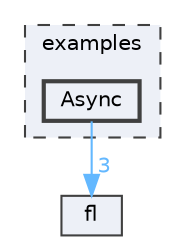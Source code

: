 digraph "/home/runner/work/FastLED/FastLED/examples/Async"
{
 // INTERACTIVE_SVG=YES
 // LATEX_PDF_SIZE
  bgcolor="transparent";
  edge [fontname=Helvetica,fontsize=10,labelfontname=Helvetica,labelfontsize=10];
  node [fontname=Helvetica,fontsize=10,shape=box,height=0.2,width=0.4];
  compound=true
  subgraph clusterdir_d28a4824dc47e487b107a5db32ef43c4 {
    graph [ bgcolor="#edf0f7", pencolor="grey25", label="examples", fontname=Helvetica,fontsize=10 style="filled,dashed", URL="dir_d28a4824dc47e487b107a5db32ef43c4.html",tooltip=""]
  dir_7bef1c3e461c30f149d9c635b845d67c [label="Async", fillcolor="#edf0f7", color="grey25", style="filled,bold", URL="dir_7bef1c3e461c30f149d9c635b845d67c.html",tooltip=""];
  }
  dir_4d1829fa9bd13d7db71e765b2707b248 [label="fl", fillcolor="#edf0f7", color="grey25", style="filled", URL="dir_4d1829fa9bd13d7db71e765b2707b248.html",tooltip=""];
  dir_7bef1c3e461c30f149d9c635b845d67c->dir_4d1829fa9bd13d7db71e765b2707b248 [headlabel="3", labeldistance=1.5 headhref="dir_000012_000042.html" href="dir_000012_000042.html" color="steelblue1" fontcolor="steelblue1"];
}

